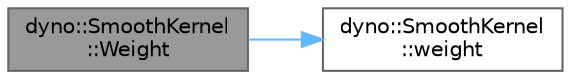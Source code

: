 digraph "dyno::SmoothKernel::Weight"
{
 // LATEX_PDF_SIZE
  bgcolor="transparent";
  edge [fontname=Helvetica,fontsize=10,labelfontname=Helvetica,labelfontsize=10];
  node [fontname=Helvetica,fontsize=10,shape=box,height=0.2,width=0.4];
  rankdir="LR";
  Node1 [id="Node000001",label="dyno::SmoothKernel\l::Weight",height=0.2,width=0.4,color="gray40", fillcolor="grey60", style="filled", fontcolor="black",tooltip=" "];
  Node1 -> Node2 [id="edge1_Node000001_Node000002",color="steelblue1",style="solid",tooltip=" "];
  Node2 [id="Node000002",label="dyno::SmoothKernel\l::weight",height=0.2,width=0.4,color="grey40", fillcolor="white", style="filled",URL="$classdyno_1_1_smooth_kernel.html#a5a540f141c21c136a960941e44ce2f50",tooltip=" "];
}
